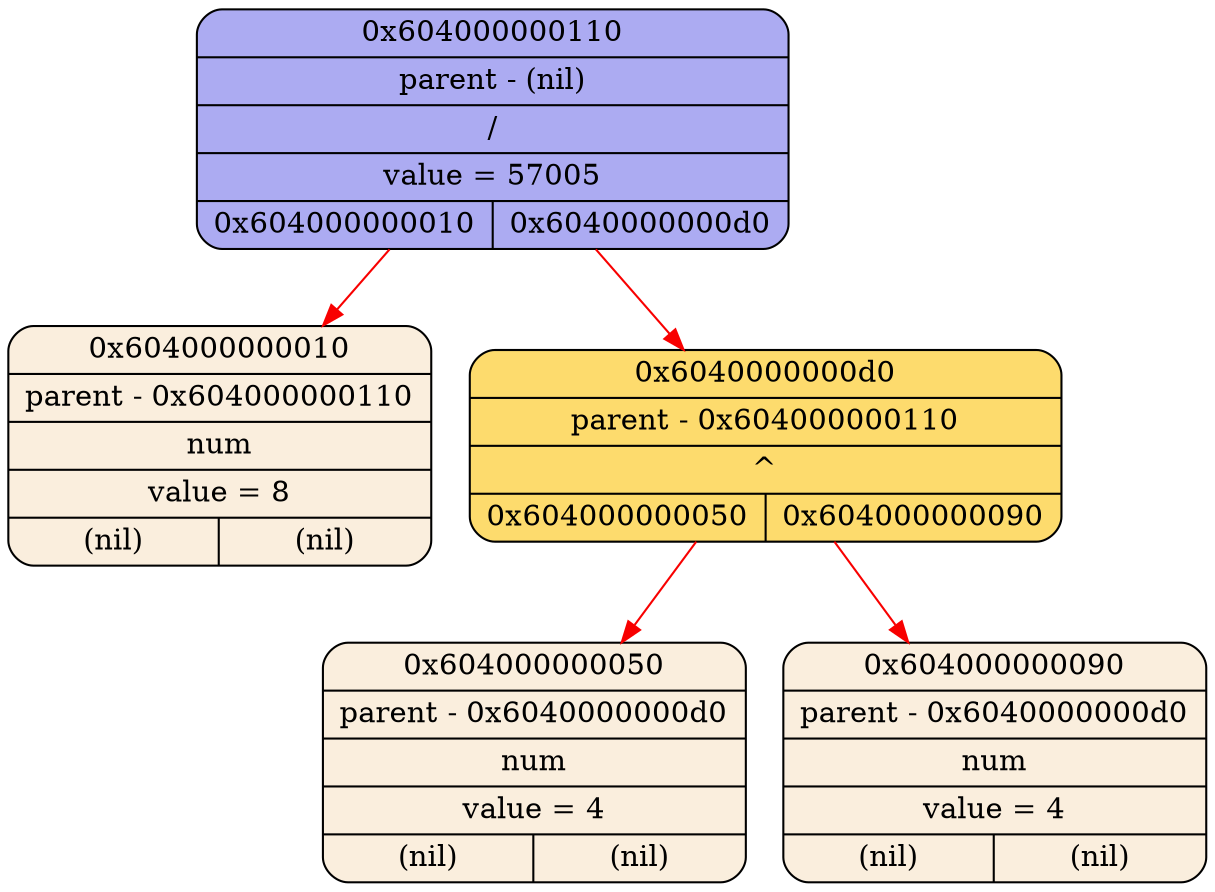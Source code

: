 digraph
{
    node_0x604000000010[shape = Mrecord, label = "{{0x604000000010} | {parent - 0x604000000110} | {num} | {value = 8} | {(nil)|(nil)}}", style = "filled", fillcolor = "#FAEEDD"];
    node_0x604000000050[shape = Mrecord, label = "{{0x604000000050} | {parent - 0x6040000000d0} | {num} | {value = 4} | {(nil)|(nil)}}", style = "filled", fillcolor = "#FAEEDD"];
    node_0x604000000090[shape = Mrecord, label = "{{0x604000000090} | {parent - 0x6040000000d0} | {num} | {value = 4} | {(nil)|(nil)}}", style = "filled", fillcolor = "#FAEEDD"];
    node_0x6040000000d0[shape = Mrecord, label = "{{0x6040000000d0} | {parent - 0x604000000110} | {^} | {0x604000000050|0x604000000090}}", style = "filled", fillcolor = "#FDDB6D"];
    node_0x604000000110[shape = Mrecord, label = "{{0x604000000110} | {parent - (nil)} | {/} | {value = 57005} | {0x604000000010|0x6040000000d0}}", style = "filled", fillcolor = "#ACABF2"];
    node_0x604000000110->node_0x604000000010 [color = "#F80000"];
    node_0x604000000110->node_0x6040000000d0 [color = "#F80000"];
    node_0x6040000000d0->node_0x604000000050 [color = "#F80000"];
    node_0x6040000000d0->node_0x604000000090 [color = "#F80000"];
}